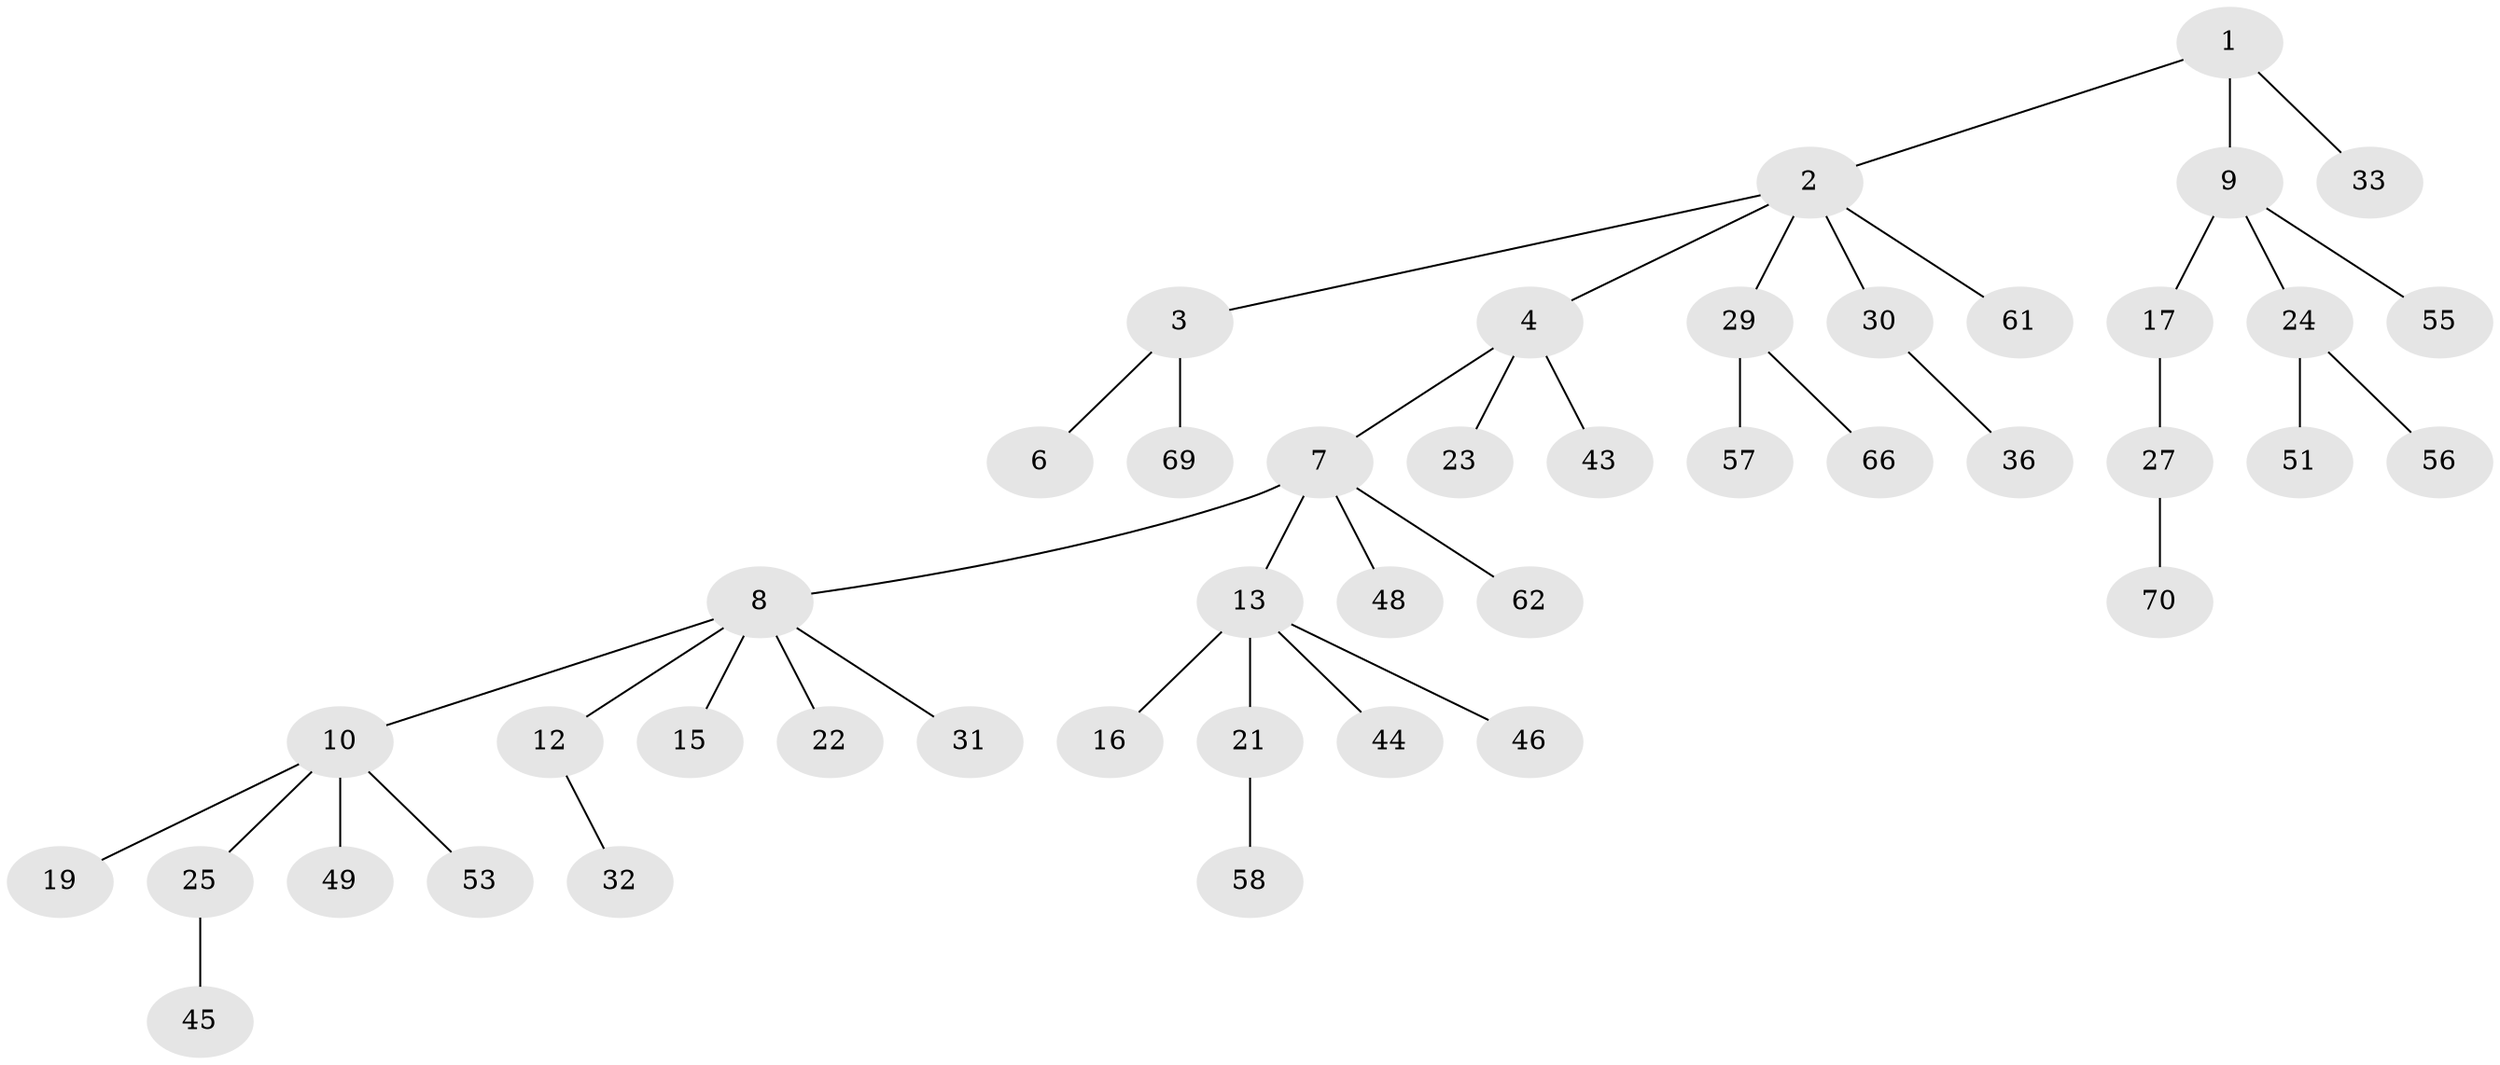 // Generated by graph-tools (version 1.1) at 2025/24/03/03/25 07:24:05]
// undirected, 44 vertices, 43 edges
graph export_dot {
graph [start="1"]
  node [color=gray90,style=filled];
  1 [super="+18"];
  2 [super="+35"];
  3 [super="+34"];
  4 [super="+5"];
  6 [super="+42"];
  7 [super="+47"];
  8 [super="+37"];
  9 [super="+20"];
  10 [super="+11"];
  12 [super="+14"];
  13 [super="+26"];
  15 [super="+54"];
  16;
  17;
  19;
  21 [super="+52"];
  22 [super="+38"];
  23 [super="+60"];
  24 [super="+28"];
  25 [super="+40"];
  27 [super="+39"];
  29 [super="+65"];
  30;
  31;
  32 [super="+41"];
  33;
  36 [super="+50"];
  43;
  44 [super="+63"];
  45 [super="+68"];
  46 [super="+67"];
  48;
  49;
  51 [super="+59"];
  53;
  55 [super="+71"];
  56;
  57;
  58 [super="+64"];
  61;
  62;
  66;
  69;
  70;
  1 -- 2;
  1 -- 9;
  1 -- 33;
  2 -- 3;
  2 -- 4;
  2 -- 29;
  2 -- 30;
  2 -- 61;
  3 -- 6;
  3 -- 69;
  4 -- 7;
  4 -- 43;
  4 -- 23;
  7 -- 8;
  7 -- 13;
  7 -- 48;
  7 -- 62;
  8 -- 10;
  8 -- 12;
  8 -- 15;
  8 -- 22;
  8 -- 31;
  9 -- 17;
  9 -- 24;
  9 -- 55;
  10 -- 25;
  10 -- 49;
  10 -- 19;
  10 -- 53;
  12 -- 32;
  13 -- 16;
  13 -- 21;
  13 -- 44;
  13 -- 46;
  17 -- 27;
  21 -- 58;
  24 -- 56;
  24 -- 51;
  25 -- 45;
  27 -- 70;
  29 -- 57;
  29 -- 66;
  30 -- 36;
}
